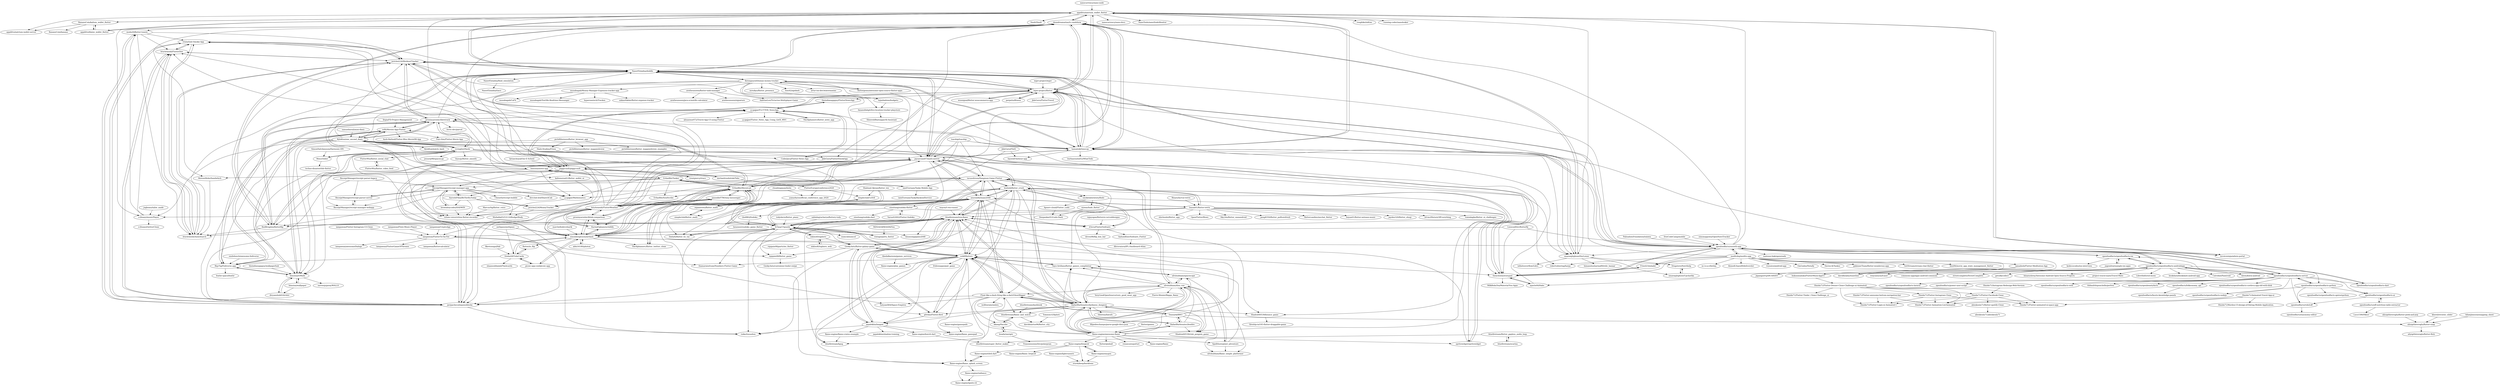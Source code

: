 digraph G {
"nanocurrency/nano-node" -> "appditto/natrium_wallet_flutter" ["e"=1]
"jogboms/tailor_made" -> "o-ifeanyi/musicPlayer" ["e"=1]
"invoiceninja/admin-portal" -> "appditto/natrium_wallet_flutter" ["e"=1]
"appditto/natrium_wallet_flutter" -> "BananoCoin/kalium_wallet_flutter"
"appditto/natrium_wallet_flutter" -> "appditto/natrium-wallet-server"
"appditto/natrium_wallet_flutter" -> "appditto/blaise_wallet_flutter"
"appditto/natrium_wallet_flutter" -> "deandreamatias/tv-randshow"
"appditto/natrium_wallet_flutter" -> "Nault/Nault" ["e"=1]
"appditto/natrium_wallet_flutter" -> "NaserElziadna/doddle"
"appditto/natrium_wallet_flutter" -> "invoiceninja/admin-portal" ["e"=1]
"appditto/natrium_wallet_flutter" -> "smaranjitghose/DocLense"
"appditto/natrium_wallet_flutter" -> "nanocurrency/nano-docs" ["e"=1]
"appditto/natrium_wallet_flutter" -> "NanoTools/nanoNodeMonitor" ["e"=1]
"appditto/natrium_wallet_flutter" -> "kalismeras61/flutter_wallet_ui" ["e"=1]
"appditto/natrium_wallet_flutter" -> "roughike/inKino" ["e"=1]
"appditto/natrium_wallet_flutter" -> "running-coder/nanolooker" ["e"=1]
"appditto/natrium_wallet_flutter" -> "wger-project/flutter"
"appditto/natrium_wallet_flutter" -> "hamaluik/timecop"
"boeledi/flutter_crush" -> "anuranBarman/2048"
"boeledi/flutter_crush" -> "bluefireteam/trex-flame"
"boeledi/flutter_crush" -> "AChep/15puzzle"
"boeledi/flutter_crush" -> "boyan01/flutter-tetris"
"boeledi/flutter_crush" -> "tavasolireza/Hangman-Game-Flutter"
"boeledi/flutter_crush" -> "d3xvn/FlutterSolitaire"
"boeledi/flutter_crush" -> "ecklf/flutters"
"boeledi/flutter_crush" -> "spritewidget/spritewidget" ["e"=1]
"boeledi/flutter_crush" -> "jaysavsani07/math-metrix"
"boeledi/flutter_crush" -> "smokelaboratory/fludo"
"boeledi/flutter_crush" -> "g0rdan/Flutter.Bird"
"boeledi/flutter_crush" -> "Float-like-a-dash-Sting-like-a-dart/GhostRigger"
"boeledi/flutter_crush" -> "RedBrogdon/flutterflip"
"boeledi/flutter_crush" -> "Datlyfe/flutter_tic_tac"
"boeledi/flutter_crush" -> "RafaelBarbosatec/darkness_dungeon"
"boyan01/flutter-tetris" -> "boeledi/flutter_crush"
"boyan01/flutter-tetris" -> "anuranBarman/2048"
"boyan01/flutter-tetris" -> "boyan01/flutter-netease-music" ["e"=1]
"boyan01/flutter-tetris" -> "jayden320/flutter_shuqi" ["e"=1]
"boyan01/flutter-tetris" -> "RafaelBarbosatec/darkness_dungeon"
"boyan01/flutter-tetris" -> "bluefireteam/trex-flame"
"boyan01/flutter-tetris" -> "2d-inc/HistoryOfEverything" ["e"=1]
"boyan01/flutter-tetris" -> "tomialagbe/flutter_ui_challenges" ["e"=1]
"boyan01/flutter-tetris" -> "shichunlei/flutter_app" ["e"=1]
"boyan01/flutter-tetris" -> "AChep/15puzzle"
"boyan01/flutter-tetris" -> "OpenFlutter/fluwx" ["e"=1]
"boyan01/flutter-tetris" -> "Sky24n/flutter_wanandroid" ["e"=1]
"boyan01/flutter-tetris" -> "peng8350/flutter_pulltorefresh" ["e"=1]
"boyan01/flutter-tetris" -> "fluttercandies/wechat_flutter" ["e"=1]
"boyan01/flutter-tetris" -> "spritewidget/spritewidget" ["e"=1]
"anuranBarman/2048" -> "boeledi/flutter_crush"
"anuranBarman/2048" -> "AChep/15puzzle"
"anuranBarman/2048" -> "bluefireteam/trex-flame"
"anuranBarman/2048" -> "tavasolireza/Hangman-Game-Flutter"
"anuranBarman/2048" -> "jaysavsani07/math-metrix"
"anuranBarman/2048" -> "boyan01/flutter-tetris"
"anuranBarman/2048" -> "ecklf/flutters"
"anuranBarman/2048" -> "Datlyfe/flutter_tic_tac"
"anuranBarman/2048" -> "linuxsong/game2048"
"anuranBarman/2048" -> "Float-like-a-dash-Sting-like-a-dart/GhostRigger"
"anuranBarman/2048" -> "g0rdan/Flutter.Bird"
"anuranBarman/2048" -> "RedBrogdon/flutterflip"
"anuranBarman/2048" -> "d3xvn/FlutterSolitaire"
"anuranBarman/2048" -> "iampawan/FlutterTicTacToe"
"anuranBarman/2048" -> "einsitang/sudoku-flutter"
"BananoCoin/kalium_wallet_flutter" -> "appditto/natrium_wallet_flutter"
"BananoCoin/kalium_wallet_flutter" -> "appditto/natrium-wallet-server"
"BananoCoin/kalium_wallet_flutter" -> "appditto/blaise_wallet_flutter"
"BananoCoin/kalium_wallet_flutter" -> "BananoCoin/banano" ["e"=1]
"openfoodfacts/openfoodfacts-dart" -> "openfoodfacts/smooth-app"
"kalismeras61/flutter_wallet_ui" -> "jerichoi224/MoneyTracker" ["e"=1]
"piggyvault/piggyvault" -> "MotionMobs/Sandwhich"
"piggyvault/piggyvault" -> "jaysavsani07/math-metrix"
"piggyvault/piggyvault" -> "wger-project/flutter"
"piggyvault/piggyvault" -> "NaserElziadna/doddle"
"piggyvault/piggyvault" -> "RedBrogdon/flutterflip"
"piggyvault/piggyvault" -> "deandreamatias/tv-randshow"
"piggyvault/piggyvault" -> "ReceiptManager/receipt-manager-app"
"piggyvault/piggyvault" -> "trizin/Quit-Smoke-App"
"piggyvault/piggyvault" -> "trentpiercy/trace" ["e"=1]
"piggyvault/piggyvault" -> "kalismeras61/flutter_wallet_ui" ["e"=1]
"piggyvault/piggyvault" -> "AmruthPillai/BeThriftyToday"
"piggyvault/piggyvault" -> "michaelroudnitski/Tabs"
"piggyvault/piggyvault" -> "vellt/Movies-App-Flutter"
"piggyvault/piggyvault" -> "ArizArmeidi/FlutterDex"
"piggyvault/piggyvault" -> "jerichoi224/MoneyTracker"
"iampawan/FlutterTicTacToe" -> "iampawan/FlutterGameOfThrones" ["e"=1]
"iampawan/FlutterTicTacToe" -> "iampawan/fluttercalculator" ["e"=1]
"iampawan/FlutterTicTacToe" -> "AChep/15puzzle"
"iampawan/FlutterTicTacToe" -> "rajajain08/flutter_game"
"iampawan/FlutterTicTacToe" -> "thamaraiselvam/Numbers-Flutter-Game"
"iampawan/FlutterTicTacToe" -> "iampawan/awesomeDialogs"
"KarimElghamry/chillify" -> "ArizArmeidi/FlutterWeather" ["e"=1]
"KarimElghamry/chillify" -> "ErfanRht/MovieLab" ["e"=1]
"KarimElghamry/chillify" -> "simonbengtsson/airdash" ["e"=1]
"KarimElghamry/chillify" -> "proninyaroslav/blink-comparison" ["e"=1]
"iampawan/CryptoApp" -> "iampawan/FlutterTicTacToe" ["e"=1]
"flame-engine/tiled.dart" -> "flame-engine/flame_splash_screen"
"rajajain08/particles_flutter" -> "rajajain08/flutter_game"
"iampawan/Flutter-Instagram-UI-Clone" -> "iampawan/FlutterTicTacToe" ["e"=1]
"openfoodfacts/openfoodfacts-server" -> "openfoodfacts/openfoodfacts-androidapp"
"openfoodfacts/openfoodfacts-server" -> "openfoodfacts/robotoff"
"openfoodfacts/openfoodfacts-server" -> "openfoodfacts/openfoodfacts-dart"
"openfoodfacts/openfoodfacts-server" -> "openfoodfacts/smooth-app"
"openfoodfacts/openfoodfacts-server" -> "openfoodfacts/openfoodfacts-python"
"openfoodfacts/openfoodfacts-server" -> "openfoodfacts/openfoodfacts-nodejs"
"openfoodfacts/openfoodfacts-server" -> "openfoodfacts/openfoodfacts-ai"
"openfoodfacts/openfoodfacts-server" -> "openfoodfacts/openfoodfacts-web"
"openfoodfacts/openfoodfacts-server" -> "openfoodfacts/openfoodfacts-ios"
"openfoodfacts/openfoodfacts-server" -> "thibaultduponchelle/perlres" ["e"=1]
"openfoodfacts/openfoodfacts-server" -> "openfoodfacts/openbeautyfacts"
"openfoodfacts/openfoodfacts-server" -> "openfoodfacts/openfoodfacts-cordova-app-old-with-blob"
"openfoodfacts/openfoodfacts-server" -> "openfoodfacts/openfoodfacts-laravel"
"openfoodfacts/openfoodfacts-server" -> "openfoodfacts/power-user-script"
"openfoodfacts/openfoodfacts-server" -> "openfoodfacts/folksonomy_api"
"PalisadoesFoundation/talawa" -> "openfoodfacts/smooth-app" ["e"=1]
"mkiisoft/taphero_web" -> "mkiisoft/taphero" ["e"=1]
"bimsina/notes-app" -> "jaysavsani07/math-metrix" ["e"=1]
"bimsina/notes-app" -> "j-j-gajjar/Mathematics" ["e"=1]
"bimsina/notes-app" -> "ErfanRht/Tasker" ["e"=1]
"bimsina/notes-app" -> "KyleKun/one_second_diary" ["e"=1]
"bimsina/notes-app" -> "tavasolireza/Hangman-Game-Flutter" ["e"=1]
"bimsina/notes-app" -> "javipacheco/impossiblocks" ["e"=1]
"bimsina/notes-app" -> "virlow-voice/virlow-flutter-recorder" ["e"=1]
"emilebosch/awesome-fediverse" -> "Big-Fig/Fediverse.app" ["e"=1]
"iampawan/Flute-Music-Player" -> "iampawan/FlutterTicTacToe" ["e"=1]
"g0rdan/Flutter.Bird" -> "ecklf/flutters"
"g0rdan/Flutter.Bird" -> "bluefireteam/trex-flame"
"g0rdan/Flutter.Bird" -> "japalekhin/langaw"
"ecklf/flutters" -> "RafaelBarbosatec/darkness_dungeon"
"ecklf/flutters" -> "bluefireteam/trex-flame"
"ecklf/flutters" -> "GeekyAnts/flutter-galaxy-game"
"ecklf/flutters" -> "g0rdan/Flutter.Bird"
"ecklf/flutters" -> "bluefireteam/bgug"
"ecklf/flutters" -> "Float-like-a-dash-Sting-like-a-dart/GhostRigger"
"ecklf/flutters" -> "flame-engine/play_games"
"ecklf/flutters" -> "frideosapps/pair_game"
"ecklf/flutters" -> "japalekhin/langaw"
"ecklf/flutters" -> "Yayo-Arellano/flutter_games_compilation"
"ecklf/flutters" -> "flame-engine/flame_splash_screen"
"ecklf/flutters" -> "flame-engine/flame_gamepad"
"ecklf/flutters" -> "AChep/15puzzle"
"ecklf/flutters" -> "anuranBarman/2048"
"ecklf/flutters" -> "thamaraiselvam/Numbers-Flutter-Game"
"GeekyAnts/flutter-galaxy-game" -> "bluefireteam/trex-flame"
"GeekyAnts/flutter-galaxy-game" -> "ecklf/flutters"
"GeekyAnts/flutter-galaxy-game" -> "japalekhin/langaw"
"GeekyAnts/flutter-galaxy-game" -> "rajajain08/flutter_game"
"GeekyAnts/flutter-galaxy-game" -> "rnike/tissuebox"
"RedBrogdon/flutterflip" -> "bluefireteam/trex-flame"
"RedBrogdon/flutterflip" -> "NaserElziadna/doddle"
"RedBrogdon/flutterflip" -> "deandreamatias/tv-randshow"
"RedBrogdon/flutterflip" -> "ArizArmeidi/AnimSearch"
"RedBrogdon/flutterflip" -> "jerichoi224/WorkoutTracker"
"RedBrogdon/flutterflip" -> "jaysavsani07/math-metrix"
"trentpiercy/trace" -> "piggyvault/piggyvault" ["e"=1]
"appditto/blaise_wallet_flutter" -> "BananoCoin/kalium_wallet_flutter"
"appditto/blaise_wallet_flutter" -> "appditto/natrium_wallet_flutter"
"davidhealey/waistline" -> "openfoodfacts/openfoodfacts-androidapp" ["e"=1]
"davidhealey/waistline" -> "openfoodfacts/smooth-app" ["e"=1]
"samuelmeuli/mini-diary" -> "KyleKun/one_second_diary" ["e"=1]
"openfoodfacts/robotoff" -> "openfoodfacts/taxonomy-editor"
"ketanchoyal/Our-E-School" -> "piggyvault/piggyvault" ["e"=1]
"AChep/15puzzle" -> "anuranBarman/2048"
"AChep/15puzzle" -> "Datlyfe/flutter_tic_tac"
"AChep/15puzzle" -> "boeledi/flutter_crush"
"AChep/15puzzle" -> "javipacheco/impossiblocks"
"AChep/15puzzle" -> "vintage/party_flutter"
"AChep/15puzzle" -> "linuxsong/game2048"
"AChep/15puzzle" -> "rajajain08/flutter_game"
"AChep/15puzzle" -> "thamaraiselvam/Numbers-Flutter-Game"
"AChep/15puzzle" -> "GeekyAnts/flutter-galaxy-game"
"AChep/15puzzle" -> "mkiisoft/taphero"
"AChep/15puzzle" -> "iampawan/FlutterTicTacToe"
"AChep/15puzzle" -> "bluefireteam/trex-flame"
"AChep/15puzzle" -> "tavasolireza/Hangman-Game-Flutter"
"AChep/15puzzle" -> "numcol/numcol"
"AChep/15puzzle" -> "ecklf/flutters"
"sabinbajracharya/fluttery-todo" -> "AChep/15puzzle" ["e"=1]
"vintage/party_flutter" -> "AChep/15puzzle"
"bimsina/wallpaper" -> "bimsina/reWalls" ["e"=1]
"bimsina/wallpaper" -> "divyanshub024/chitr" ["e"=1]
"rodydavis/flutter_piano" -> "AChep/15puzzle" ["e"=1]
"mkiisoft/taphero" -> "mkiisoft/taphero_web" ["e"=1]
"mkiisoft/taphero" -> "GeekyAnts/flutter-galaxy-game"
"mkiisoft/taphero" -> "AChep/15puzzle"
"divyanshub024/chitr" -> "bimsina/reWalls"
"flame-engine/flame-crates-example" -> "bluefireteam/bgug"
"bluefireteam/trex-flame" -> "ecklf/flutters"
"bluefireteam/trex-flame" -> "GeekyAnts/flutter-galaxy-game"
"bluefireteam/trex-flame" -> "japalekhin/langaw"
"bluefireteam/trex-flame" -> "anuranBarman/2048"
"bluefireteam/trex-flame" -> "boeledi/flutter_crush"
"bluefireteam/trex-flame" -> "g0rdan/Flutter.Bird"
"bluefireteam/trex-flame" -> "RafaelBarbosatec/darkness_dungeon"
"bluefireteam/trex-flame" -> "AChep/15puzzle"
"bluefireteam/trex-flame" -> "RedBrogdon/flutterflip"
"bluefireteam/trex-flame" -> "bluefireteam/bgug"
"bluefireteam/trex-flame" -> "d3xvn/FlutterSolitaire"
"bluefireteam/trex-flame" -> "rnike/tissuebox"
"bluefireteam/trex-flame" -> "flame-engine/flame_splash_screen"
"rajajain08/flutter_game" -> "GeekyAnts/customise-tinder-swipe"
"d3xvn/FlutterSolitaire" -> "AadumKhor/Solitaire_Flutter"
"d3xvn/FlutterSolitaire" -> "bluefireteam/trex-flame"
"d3xvn/FlutterSolitaire" -> "boeledi/flutter_crush"
"d3xvn/FlutterSolitaire" -> "deven98/flip_box_bar" ["e"=1]
"MotionMobs/Sandwhich" -> "ArizArmeidi/AnimSearch"
"AadumKhor/Solitaire_Flutter" -> "dhruvmisra/IPL-Dashboard-Atlan"
"openfoodfacts/off-nutrition-table-extractor" -> "openfoodfacts/openfoodfacts-ai"
"openfoodfacts/off-nutrition-table-extractor" -> "Lucs1590/Nkocr"
"MDSADABWASIM/You" -> "vintage/party_flutter" ["e"=1]
"openfoodfacts/openfoodfacts-ai" -> "openfoodfacts/robotoff"
"openfoodfacts/openfoodfacts-ai" -> "openfoodfacts/off-nutrition-table-extractor"
"Shahxad-Akram/flutter_tex" -> "znjameswu/flutter_math"
"Shahxad-Akram/flutter_tex" -> "simpleclub/CaTeX"
"Shahxad-Akram/flutter_tex" -> "simpleclub/flutter_math"
"flame-engine/box2d.dart" -> "bluefireteam/super_flutter_maker"
"japalekhin/langaw" -> "bluefireteam/trex-flame"
"japalekhin/langaw" -> "flame-engine/box2d.dart"
"japalekhin/langaw" -> "japalekhin/shadow-training"
"japalekhin/langaw" -> "GeekyAnts/flutter-galaxy-game"
"japalekhin/langaw" -> "flame-engine/flame_gamepad"
"japalekhin/langaw" -> "flame-engine/flame-crates-example"
"japalekhin/langaw" -> "rnike/tissuebox"
"bluefireteam/flutter_gapless_audio_loop" -> "bluefireteam/super_flutter_maker"
"bluefireteam/flutter_gapless_audio_loop" -> "bluefireteam/ocarina"
"flame-engine/awesome-flame" -> "RafaelBarbosatec/bonfire" ["e"=1]
"flame-engine/awesome-flame" -> "RafaelBarbosatec/darkness_dungeon"
"flame-engine/awesome-flame" -> "flame-engine/flame" ["e"=1]
"flame-engine/awesome-flame" -> "ufrshubham/dino_run"
"flame-engine/awesome-flame" -> "Yayo-Arellano/flutter_games_compilation"
"flame-engine/awesome-flame" -> "flame-engine/forge2d"
"flame-engine/awesome-flame" -> "bluefireteam/trex-flame"
"flame-engine/awesome-flame" -> "ecklf/flutters"
"flame-engine/awesome-flame" -> "spritewidget/spritewidget" ["e"=1]
"flame-engine/awesome-flame" -> "Float-like-a-dash-Sting-like-a-dart/GhostRigger"
"flame-engine/awesome-flame" -> "Spellthorn/pixel_adventure"
"flame-engine/awesome-flame" -> "flutter/pinball" ["e"=1]
"flame-engine/awesome-flame" -> "ufrshubham/spacescape"
"flame-engine/awesome-flame" -> "boeledi/flutter_crush"
"flame-engine/awesome-flame" -> "renancaraujo/turi" ["e"=1]
"TheAlphamerc/flutter_twitter_clone" -> "ErfanRht/MovieLab" ["e"=1]
"deandreamatias/tv-randshow" -> "NaserElziadna/doddle"
"deandreamatias/tv-randshow" -> "smaranjitghose/DocLense"
"deandreamatias/tv-randshow" -> "jaysavsani07/math-metrix"
"deandreamatias/tv-randshow" -> "wger-project/flutter"
"deandreamatias/tv-randshow" -> "hamaluik/timecop"
"deandreamatias/tv-randshow" -> "MotionMobs/Sandwhich"
"deandreamatias/tv-randshow" -> "appditto/natrium_wallet_flutter"
"deandreamatias/tv-randshow" -> "o-ifeanyi/musicPlayer"
"deandreamatias/tv-randshow" -> "moda20/flutter-tunein"
"deandreamatias/tv-randshow" -> "RedBrogdon/flutterflip"
"openfoodfacts/smooth-app" -> "wger-project/flutter"
"openfoodfacts/smooth-app" -> "openfoodfacts/openfoodfacts-androidapp"
"openfoodfacts/smooth-app" -> "smaranjitghose/DocLense"
"openfoodfacts/smooth-app" -> "openfoodfacts/openfoodfacts-dart"
"openfoodfacts/smooth-app" -> "NaserElziadna/doddle"
"openfoodfacts/smooth-app" -> "deandreamatias/tv-randshow"
"openfoodfacts/smooth-app" -> "hamaluik/timecop"
"openfoodfacts/smooth-app" -> "appditto/natrium_wallet_flutter"
"openfoodfacts/smooth-app" -> "theachoem/storypad"
"openfoodfacts/smooth-app" -> "mateusz-bak/openreads" ["e"=1]
"openfoodfacts/smooth-app" -> "openfoodfacts/openfoodfacts-ios"
"openfoodfacts/smooth-app" -> "meditohq/medito-app"
"openfoodfacts/smooth-app" -> "openfoodfacts/openfoodfacts-server"
"openfoodfacts/smooth-app" -> "invoiceninja/admin-portal" ["e"=1]
"openfoodfacts/smooth-app" -> "FriesI23/mhabit" ["e"=1]
"wger-project/flutter" -> "deandreamatias/tv-randshow"
"wger-project/flutter" -> "openfoodfacts/smooth-app"
"wger-project/flutter" -> "NaserElziadna/doddle"
"wger-project/flutter" -> "hamaluik/timecop"
"wger-project/flutter" -> "jaysavsani07/math-metrix"
"wger-project/flutter" -> "smaranjitghose/DocLense"
"wger-project/flutter" -> "piggyvault/piggyvault"
"wger-project/flutter" -> "jerichoi224/WorkoutTracker"
"wger-project/flutter" -> "perpetio/fitness" ["e"=1]
"wger-project/flutter" -> "JideGuru/FlutterTravel" ["e"=1]
"wger-project/flutter" -> "woosignal/flutter-woocommerce-app" ["e"=1]
"wger-project/flutter" -> "appditto/natrium_wallet_flutter"
"wger-project/flutter" -> "theindianappguy/FlutterNewsApp" ["e"=1]
"wger-project/flutter" -> "JideGuru/FlutterEbookApp" ["e"=1]
"wger-project/flutter" -> "ArizArmeidi/FlutterWeather"
"Hash-Studios/Prism" -> "bimsina/reWalls" ["e"=1]
"Hash-Studios/Prism" -> "jaysavsani07/math-metrix" ["e"=1]
"smokelaboratory/fludo" -> "nizwar/ludo_flutter"
"smokelaboratory/fludo" -> "Apoorv-cloud/Flutter_Ludo"
"smokelaboratory/fludo" -> "Shadow60539/bounce_game"
"tsacdop/tsacdop" -> "jaysavsani07/math-metrix" ["e"=1]
"tsacdop/tsacdop" -> "ErfanRht/MovieLab" ["e"=1]
"tsacdop/tsacdop" -> "tavasolireza/Hangman-Game-Flutter" ["e"=1]
"tsacdop/tsacdop" -> "hamaluik/timecop" ["e"=1]
"hamaluik/timecop" -> "NaserElziadna/doddle"
"hamaluik/timecop" -> "deandreamatias/tv-randshow"
"hamaluik/timecop" -> "wger-project/flutter"
"hamaluik/timecop" -> "jaysavsani07/math-metrix"
"hamaluik/timecop" -> "smaranjitghose/DocLense"
"hamaluik/timecop" -> "openfoodfacts/smooth-app"
"hamaluik/timecop" -> "proninyaroslav/libretrack"
"hamaluik/timecop" -> "appditto/natrium_wallet_flutter"
"hamaluik/timecop" -> "floranguyen0/mmas-money-tracker"
"hamaluik/timecop" -> "invoiceninja/admin-portal" ["e"=1]
"hamaluik/timecop" -> "burhanrashid52/WhatTodo" ["e"=1]
"hamaluik/timecop" -> "KyleKun/one_second_diary"
"hamaluik/timecop" -> "jerichoi224/WorkoutTracker"
"hamaluik/timecop" -> "j-j-gajjar/FLUTTER_NewsApp"
"hamaluik/timecop" -> "fayeed/Onehour-app"
"AmruthPillai/BeThriftyToday" -> "jerichoi224/MoneyTracker"
"AmruthPillai/BeThriftyToday" -> "ReceiptManager/receipt-manager-app"
"AmruthPillai/BeThriftyToday" -> "Mufaddal5253110/BudgetBudy"
"AmruthPillai/BeThriftyToday" -> "virlow-voice/virlow-flutter-recorder"
"AmruthPillai/BeThriftyToday" -> "brownboycodes/HADWIN"
"authpass/authpass" -> "simonbengtsson/airdash" ["e"=1]
"authpass/authpass" -> "friebetill/TubeCards" ["e"=1]
"RafaelBarbosatec/darkness_dungeon" -> "RafaelBarbosatec/bonfire" ["e"=1]
"RafaelBarbosatec/darkness_dungeon" -> "ecklf/flutters"
"RafaelBarbosatec/darkness_dungeon" -> "ufrshubham/dino_run"
"RafaelBarbosatec/darkness_dungeon" -> "flame-engine/awesome-flame"
"RafaelBarbosatec/darkness_dungeon" -> "bluefireteam/trex-flame"
"RafaelBarbosatec/darkness_dungeon" -> "Dannark/BWO"
"RafaelBarbosatec/darkness_dungeon" -> "g0rdan/Flutter.Bird"
"RafaelBarbosatec/darkness_dungeon" -> "Float-like-a-dash-Sting-like-a-dart/GhostRigger"
"RafaelBarbosatec/darkness_dungeon" -> "thlorenz/batufo"
"RafaelBarbosatec/darkness_dungeon" -> "bluefireteam/bgug"
"RafaelBarbosatec/darkness_dungeon" -> "Shadow60539/bounce_game"
"RafaelBarbosatec/darkness_dungeon" -> "japalekhin/langaw"
"RafaelBarbosatec/darkness_dungeon" -> "tavasolireza/Hangman-Game-Flutter"
"RafaelBarbosatec/darkness_dungeon" -> "Yayo-Arellano/flutter_games_compilation"
"RafaelBarbosatec/darkness_dungeon" -> "bluefireteam/flame_and_watch"
"RafaelBarbosatec/bonfire" -> "RafaelBarbosatec/darkness_dungeon" ["e"=1]
"RafaelBarbosatec/bonfire" -> "flame-engine/awesome-flame" ["e"=1]
"RafaelBarbosatec/bonfire" -> "Dannark/BWO" ["e"=1]
"RafaelBarbosatec/bonfire" -> "ufrshubham/dino_run" ["e"=1]
"RafaelBarbosatec/bonfire" -> "Shadow60539/club_penguin_game" ["e"=1]
"einsitang/sudoku-flutter" -> "VarunS2002/Flutter-Sudoku"
"einsitang/sudoku-flutter" -> "QiuRRQ/Sudoku"
"einsitang/sudoku-flutter" -> "Shadow60539/bounce_game"
"einsitang/sudoku-flutter" -> "einsitang/sudoku-dart"
"jaysavsani07/math-metrix" -> "NaserElziadna/doddle"
"jaysavsani07/math-metrix" -> "javipacheco/impossiblocks"
"jaysavsani07/math-metrix" -> "deandreamatias/tv-randshow"
"jaysavsani07/math-metrix" -> "tavasolireza/Hangman-Game-Flutter"
"jaysavsani07/math-metrix" -> "j-j-gajjar/Mathematics"
"jaysavsani07/math-metrix" -> "anuranBarman/2048"
"jaysavsani07/math-metrix" -> "piggyvault/piggyvault"
"jaysavsani07/math-metrix" -> "bimsina/notes-app" ["e"=1]
"jaysavsani07/math-metrix" -> "hamaluik/timecop"
"jaysavsani07/math-metrix" -> "wger-project/flutter"
"jaysavsani07/math-metrix" -> "RedBrogdon/flutterflip"
"jaysavsani07/math-metrix" -> "boeledi/flutter_crush"
"jaysavsani07/math-metrix" -> "AChep/15puzzle"
"jaysavsani07/math-metrix" -> "ErfanRht/MovieLab"
"jaysavsani07/math-metrix" -> "smaranjitghose/DocLense"
"xpavle00/Habo" -> "theachoem/storypad" ["e"=1]
"xpavle00/Habo" -> "hamaluik/timecop" ["e"=1]
"wayou/t-rex-runner" -> "bluefireteam/trex-flame" ["e"=1]
"marchellodev/sharik" -> "simonbengtsson/airdash" ["e"=1]
"chuabingquan/helm" -> "yamarkz/unofficial_conference_app_2020"
"MarcusNg/flutter_voice" -> "virlow-voice/virlow-flutter-recorder" ["e"=1]
"bluefireteam/dashbook" -> "bluefireteam/flame_and_watch" ["e"=1]
"Dannark/BWO" -> "RafaelBarbosatec/darkness_dungeon"
"Dannark/BWO" -> "RafaelBarbosatec/bonfire" ["e"=1]
"Dannark/BWO" -> "Shadow60539/club_penguin_game"
"Dannark/BWO" -> "Float-like-a-dash-Sting-like-a-dart/GhostRigger"
"Dannark/BWO" -> "filipedeschamps/parse-google-docs-json" ["e"=1]
"Dannark/BWO" -> "ecklf/flutters"
"Dannark/BWO" -> "aliyigitbireroglu/flutter-snap"
"Float-like-a-dash-Sting-like-a-dart/GhostRigger" -> "bluefireteam/flame_and_watch"
"Float-like-a-dash-Sting-like-a-dart/GhostRigger" -> "likang/Hacube"
"Float-like-a-dash-Sting-like-a-dart/GhostRigger" -> "ecklf/flutters"
"Float-like-a-dash-Sting-like-a-dart/GhostRigger" -> "Shadow60539/club_penguin_game"
"Float-like-a-dash-Sting-like-a-dart/GhostRigger" -> "wolfenrain/umbra" ["e"=1]
"Float-like-a-dash-Sting-like-a-dart/GhostRigger" -> "RafaelBarbosatec/darkness_dungeon"
"Float-like-a-dash-Sting-like-a-dart/GhostRigger" -> "flame-engine/flame_splash_screen"
"Float-like-a-dash-Sting-like-a-dart/GhostRigger" -> "SatyamX64/Space-Empires"
"Float-like-a-dash-Sting-like-a-dart/GhostRigger" -> "javipacheco/impossiblocks"
"Float-like-a-dash-Sting-like-a-dart/GhostRigger" -> "anuranBarman/2048"
"flame-engine/forge2d" -> "flame-engine/flame_forge2d"
"flame-engine/forge2d" -> "flame-engine/oxygen"
"flame-engine/forge2d" -> "flame-engine/tiled.dart"
"flame-engine/forge2d" -> "sturdykeep/backbone"
"theindianappguy/wallpaperhub" -> "bimsina/reWalls" ["e"=1]
"janoodleFTW/timy-messenger" -> "simonbengtsson/airdash" ["e"=1]
"janoodleFTW/timy-messenger" -> "ErfanRht/MovieLab" ["e"=1]
"janoodleFTW/timy-messenger" -> "ArizArmeidi/FlutterWeather" ["e"=1]
"javipacheco/impossiblocks" -> "ArizArmeidi/FlutterDex"
"javipacheco/impossiblocks" -> "rnike/tissuebox"
"javipacheco/impossiblocks" -> "moda20/flutter-tunein"
"javipacheco/impossiblocks" -> "jaysavsani07/math-metrix"
"javipacheco/impossiblocks" -> "trizin/Quit-Smoke-App"
"j-j-gajjar/FLUTTER_NewsApp" -> "jerichoi224/WorkoutTracker"
"j-j-gajjar/FLUTTER_NewsApp" -> "j-j-gajjar/Flutter_News_App_Using_GetX_MVC"
"j-j-gajjar/FLUTTER_NewsApp" -> "TheAlphamerc/flutter_news_app" ["e"=1]
"j-j-gajjar/FLUTTER_NewsApp" -> "j-j-gajjar/Mathematics"
"j-j-gajjar/FLUTTER_NewsApp" -> "CoderJava/Flutter-News-App" ["e"=1]
"j-j-gajjar/FLUTTER_NewsApp" -> "abuanwar072/Travel-App-UI-using-Flutter" ["e"=1]
"j-j-gajjar/FLUTTER_NewsApp" -> "theindianappguy/FlutterNewsApp" ["e"=1]
"j-j-gajjar/FLUTTER_NewsApp" -> "proninyaroslav/libretrack"
"jerichoi224/MoneyTracker" -> "Mufaddal5253110/BudgetBudy"
"ReceiptManager/receipt-manager-app" -> "ReceiptManager/receipt-parser-server"
"ReceiptManager/receipt-manager-app" -> "brownboycodes/HADWIN"
"ReceiptManager/receipt-manager-app" -> "AmruthPillai/BeThriftyToday"
"ReceiptManager/receipt-manager-app" -> "j-j-gajjar/Mathematics"
"ReceiptManager/receipt-manager-app" -> "jerichoi224/MoneyTracker"
"ReceiptManager/receipt-manager-app" -> "virlow-voice/virlow-flutter-recorder"
"ReceiptManager/receipt-manager-app" -> "ReceiptManager/receipt-manager-webapp"
"ReceiptManager/receipt-manager-app" -> "Cheneth/receipt-bubble"
"ReceiptManager/receipt-manager-app" -> "devclub-iitd/ShareACab"
"Big-Fig/Fediverse.app" -> "bimsina/reWalls"
"Big-Fig/Fediverse.app" -> "proninyaroslav/libretrack"
"Big-Fig/Fediverse.app" -> "vellt/Movies-App-Flutter"
"Big-Fig/Fediverse.app" -> "feathr-space/feathr"
"bimsina/reWalls" -> "Big-Fig/Fediverse.app"
"bimsina/reWalls" -> "bimsina/wallpaper" ["e"=1]
"bimsina/reWalls" -> "vellt/Movies-App-Flutter"
"bimsina/reWalls" -> "proninyaroslav/libretrack"
"bimsina/reWalls" -> "divyanshub024/chitr"
"bimsina/reWalls" -> "naveenjujaray/WALLS" ["e"=1]
"woosignal/flutter-woocommerce-app" -> "wger-project/flutter" ["e"=1]
"pichillilorenzo/flutter_browser_app" -> "pichillilorenzo/flutter_inappwebview" ["e"=1]
"pichillilorenzo/flutter_browser_app" -> "pichillilorenzo/flutter_inappwebview_examples"
"pichillilorenzo/flutter_browser_app" -> "bimsina/reWalls"
"pichillilorenzo/flutter_browser_app" -> "Hash-Studios/Prism" ["e"=1]
"bluefireteam/ocarina" -> "bluefireteam/flutter_gapless_audio_loop"
"JideGuru/FileX" -> "fayeed/Onehour-app" ["e"=1]
"JideGuru/FileX" -> "iamEtornam/Tasky-Mobile-App" ["e"=1]
"rajayogan/flutterui-curveddesigns" -> "d3xvn/FlutterSolitaire" ["e"=1]
"ReceiptManager/receipt-parser-server" -> "ReceiptManager/receipt-manager-webapp"
"ReceiptManager/receipt-parser-server" -> "ReceiptManager/receipt-manager-app"
"CoderJava/Flutter-News-App" -> "j-j-gajjar/FLUTTER_NewsApp" ["e"=1]
"TheAlphamerc/flutter_news_app" -> "j-j-gajjar/FLUTTER_NewsApp" ["e"=1]
"Mosc/Glider" -> "Livinglist/Hacki"
"Mosc/Glider" -> "techno-disaster/tldr-flutter"
"theindianappguy/FlutterNewsApp" -> "j-j-gajjar/FLUTTER_NewsApp" ["e"=1]
"tavasolireza/Hangman-Game-Flutter" -> "jaysavsani07/math-metrix"
"tavasolireza/Hangman-Game-Flutter" -> "anuranBarman/2048"
"tavasolireza/Hangman-Game-Flutter" -> "boeledi/flutter_crush"
"tavasolireza/Hangman-Game-Flutter" -> "Datlyfe/flutter_tic_tac"
"tavasolireza/Hangman-Game-Flutter" -> "AChep/15puzzle"
"tavasolireza/Hangman-Game-Flutter" -> "smokelaboratory/fludo"
"tavasolireza/Hangman-Game-Flutter" -> "javipacheco/impossiblocks"
"tavasolireza/Hangman-Game-Flutter" -> "ecklf/flutters"
"tavasolireza/Hangman-Game-Flutter" -> "j-j-gajjar/Mathematics"
"tavasolireza/Hangman-Game-Flutter" -> "Yayo-Arellano/flutter_games_compilation"
"tavasolireza/Hangman-Game-Flutter" -> "RafaelBarbosatec/darkness_dungeon"
"tavasolireza/Hangman-Game-Flutter" -> "ufrshubham/dino_run"
"tavasolireza/Hangman-Game-Flutter" -> "virlow-voice/virlow-flutter-recorder"
"simpleclub/CaTeX" -> "znjameswu/flutter_math"
"FlutterEurope/conference2020" -> "simpleclub/CaTeX"
"FlutterEurope/conference2020" -> "yamarkz/unofficial_conference_app_2020"
"j-j-gajjar/Mathematics" -> "virlow-voice/virlow-flutter-recorder"
"bluefireteam/flame_and_watch" -> "likang/Hacube"
"bluefireteam/flame_and_watch" -> "davidmartos96/flutter_city"
"flame-engine/flame_splash_screen" -> "flame-engine/ignite-cli"
"flame-engine/flame_splash_screen" -> "flame-engine/tiled.dart"
"flame-engine/flame_splash_screen" -> "flame-engine/radiance"
"musabagab/Money-Manager-Expenses-tracker-app" -> "ankanSikdar/flutter-expense-tracker"
"musabagab/Money-Manager-Expenses-tracker-app" -> "musabagab/CaFit"
"musabagab/Money-Manager-Expenses-tracker-app" -> "musabagab/TextMe-Realtime-Messanger"
"musabagab/Money-Manager-Expenses-tracker-app" -> "hyperonetech/Trackex"
"moda20/flutter-tunein" -> "javipacheco/impossiblocks"
"moda20/flutter-tunein" -> "ArizArmeidi/FlutterDex"
"moda20/flutter-tunein" -> "trizin/Quit-Smoke-App"
"moda20/flutter-tunein" -> "ArizArmeidi/AnimSearch"
"moda20/flutter-tunein" -> "jerichoi224/WorkoutTracker"
"AdamJonsson/snapping_sheet" -> "aliyigitbireroglu/flutter-snap" ["e"=1]
"aliyigitbireroglu/flutter-peek-and-pop" -> "aliyigitbireroglu/flutter-snap" ["e"=1]
"o-ifeanyi/musicPlayer" -> "ArizArmeidi/FlutterDex"
"o-ifeanyi/musicPlayer" -> "moda20/flutter-tunein"
"o-ifeanyi/musicPlayer" -> "o-ifeanyi/twitterClone"
"kherel/reviews_slider" -> "aliyigitbireroglu/flutter-snap"
"michaelroudnitski/Tabs" -> "piggyvault/piggyvault"
"michaelroudnitski/Tabs" -> "FlutterEurope/conference2020"
"Abedalkareem/games_services" -> "flame-engine/play_games"
"znjameswu/flutter_math" -> "simpleclub/CaTeX"
"znjameswu/flutter_math" -> "simpleclub/flutter_math"
"leoafarias/optr" -> "likang/Hacube"
"leoafarias/optr" -> "TransmissionsDev/polargram"
"aliyigitbireroglu/flutter-snap" -> "aliyigitbireroglu/flutter-flick"
"QiuRRQ/Sudoku" -> "benznest/sudoku_game_flutter"
"likang/Hacube" -> "leoafarias/optr"
"likang/Hacube" -> "bluefireteam/flame_and_watch"
"Tomison-E/Xplore" -> "davidmartos96/flutter_city"
"openfoodfacts/openfoodfacts-androidapp" -> "openfoodfacts/openfoodfacts-server"
"openfoodfacts/openfoodfacts-androidapp" -> "openfoodfacts/smooth-app"
"openfoodfacts/openfoodfacts-androidapp" -> "openfoodfacts/openfoodfacts-ios"
"openfoodfacts/openfoodfacts-androidapp" -> "Catrobat/Paintroid" ["e"=1]
"openfoodfacts/openfoodfacts-androidapp" -> "kiwix/kiwix-android" ["e"=1]
"openfoodfacts/openfoodfacts-androidapp" -> "davidhealey/waistline" ["e"=1]
"openfoodfacts/openfoodfacts-androidapp" -> "renyuneyun/Easer" ["e"=1]
"openfoodfacts/openfoodfacts-androidapp" -> "commons-app/apps-android-commons" ["e"=1]
"openfoodfacts/openfoodfacts-androidapp" -> "streetcomplete/StreetComplete" ["e"=1]
"openfoodfacts/openfoodfacts-androidapp" -> "getodk/collect" ["e"=1]
"openfoodfacts/openfoodfacts-androidapp" -> "binaryshrey/Awesome-Android-Open-Source-Projects" ["e"=1]
"openfoodfacts/openfoodfacts-androidapp" -> "project-travel-mate/Travel-Mate" ["e"=1]
"openfoodfacts/openfoodfacts-androidapp" -> "LibreShift/red-moon" ["e"=1]
"openfoodfacts/openfoodfacts-androidapp" -> "openfoodfacts/openfoodfacts-python"
"openfoodfacts/openfoodfacts-androidapp" -> "bookdash/bookdash-android-app" ["e"=1]
"LinwoodDev/Butterfly" -> "theachoem/storypad" ["e"=1]
"LinwoodDev/Butterfly" -> "openfoodfacts/smooth-app" ["e"=1]
"LinwoodDev/Butterfly" -> "simonbengtsson/airdash" ["e"=1]
"smaranjitghose/DocLense" -> "NaserElziadna/doddle"
"smaranjitghose/DocLense" -> "deandreamatias/tv-randshow"
"smaranjitghose/DocLense" -> "infiniteoverflow/Libro" ["e"=1]
"smaranjitghose/DocLense" -> "smaranjitghose/Upcharika"
"smaranjitghose/DocLense" -> "himanshusharma89/relic_bazaar" ["e"=1]
"smaranjitghose/DocLense" -> "Dragsters/Nutrihelp"
"meditohq/medito-app" -> "openfoodfacts/smooth-app"
"meditohq/medito-app" -> "FriesI23/mhabit" ["e"=1]
"meditohq/medito-app" -> "m-i-n-a-r/birday" ["e"=1]
"meditohq/medito-app" -> "AhmedLSayed9/deliverzler" ["e"=1]
"meditohq/medito-app" -> "robertodoering/harpy" ["e"=1]
"meditohq/medito-app" -> "trynoice/android-app" ["e"=1]
"meditohq/medito-app" -> "OmGodse/Notally" ["e"=1]
"meditohq/medito-app" -> "iamadeeb/Flutter-Meditation-App"
"meditohq/medito-app" -> "Davies-K/Taskez" ["e"=1]
"meditohq/medito-app" -> "gskinnerTeam/flutter-wonderous-app" ["e"=1]
"meditohq/medito-app" -> "wger-project/flutter"
"meditohq/medito-app" -> "xpavle00/Habo" ["e"=1]
"meditohq/medito-app" -> "theachoem/storypad"
"meditohq/medito-app" -> "GetStream/stream-chat-flutter" ["e"=1]
"meditohq/medito-app" -> "bizz84/movie_app_state_management_flutter" ["e"=1]
"ufrshubham/spacescape" -> "ufrshubham/dino_run"
"ufrshubham/spacescape" -> "ufrshubham/flame_simple_platformer"
"ufrshubham/spacescape" -> "Yayo-Arellano/flutter_games_compilation"
"ReceiptManager/receipt-manager-webapp" -> "ReceiptManager/receipt-parser-server"
"ArizArmeidi/FlutterDex" -> "jerichoi224/WorkoutTracker"
"ArizArmeidi/FlutterDex" -> "javipacheco/impossiblocks"
"ArizArmeidi/FlutterDex" -> "trizin/Quit-Smoke-App"
"ArizArmeidi/FlutterDex" -> "ArizArmeidi/AnimSearch"
"ufrshubham/dino_run" -> "ufrshubham/spacescape"
"ufrshubham/dino_run" -> "RafaelBarbosatec/darkness_dungeon"
"ufrshubham/dino_run" -> "VeryGoodOpenSource/very_good_wear_app" ["e"=1]
"ufrshubham/dino_run" -> "Shadow60539/club_penguin_game"
"ufrshubham/dino_run" -> "Spellthorn/pixel_adventure"
"ufrshubham/dino_run" -> "ecklf/flutters"
"ufrshubham/dino_run" -> "Float-like-a-dash-Sting-like-a-dart/GhostRigger"
"ufrshubham/dino_run" -> "Yayo-Arellano/flutter_games_compilation"
"ufrshubham/dino_run" -> "flame-engine/awesome-flame"
"ufrshubham/dino_run" -> "ufrshubham/flame_simple_platformer"
"ufrshubham/dino_run" -> "tavasolireza/Hangman-Game-Flutter"
"ufrshubham/dino_run" -> "Pierre-Monier/flappy_flame"
"perpetio/fitness" -> "wger-project/flutter" ["e"=1]
"freeCodeCamp/mobile" -> "openfoodfacts/smooth-app" ["e"=1]
"VarunS2002/Flutter-Sudoku" -> "einsitang/sudoku-flutter"
"ArizArmeidi/AnimSearch" -> "trizin/Quit-Smoke-App"
"ArizArmeidi/AnimSearch" -> "ArizArmeidi/FlutterDex"
"ArizArmeidi/AnimSearch" -> "jerichoi224/WorkoutTracker"
"aratheunseen/flutter-task-manager" -> "aratheunseen/signature"
"aratheunseen/flutter-task-manager" -> "AadrianLeo/Tictactoe-Multiplayer-Game"
"aratheunseen/flutter-task-manager" -> "aratheunseen/java-scientific-calculator"
"Shadow60539/bounce_game" -> "fireship-io/183-flutter-draggable-game"
"proninyaroslav/libretrack" -> "vellt/Movies-App-Flutter"
"proninyaroslav/libretrack" -> "Big-Fig/Fediverse.app"
"proninyaroslav/libretrack" -> "jerichoi224/WorkoutTracker"
"proninyaroslav/libretrack" -> "bimsina/reWalls"
"proninyaroslav/libretrack" -> "KyleKun/one_second_diary"
"proninyaroslav/libretrack" -> "Livinglist/Hacki"
"proninyaroslav/libretrack" -> "NaserElziadna/doddle"
"proninyaroslav/libretrack" -> "itsvic-dev/parcel" ["e"=1]
"proninyaroslav/libretrack" -> "ErfanRht/MovieLab"
"proninyaroslav/libretrack" -> "j-j-gajjar/FLUTTER_NewsApp"
"simpleclub/flutter_math" -> "znjameswu/flutter_math"
"KyleKun/one_second_diary" -> "Big-Fig/Fediverse.app"
"KyleKun/one_second_diary" -> "proninyaroslav/libretrack"
"KyleKun/one_second_diary" -> "vellt/Movies-App-Flutter"
"KyleKun/one_second_diary" -> "bimsina/reWalls"
"KyleKun/one_second_diary" -> "theachoem/storypad"
"KyleKun/one_second_diary" -> "bimsina/notes-app" ["e"=1]
"KyleKun/one_second_diary" -> "javipacheco/impossiblocks"
"KyleKun/one_second_diary" -> "virlow-voice/virlow-flutter-recorder"
"KyleKun/one_second_diary" -> "KyleKun/watch_bash"
"KyleKun/one_second_diary" -> "Livinglist/Hacki"
"KyleKun/one_second_diary" -> "NaserElziadna/doddle"
"KyleKun/one_second_diary" -> "o-ifeanyi/musicPlayer"
"KyleKun/one_second_diary" -> "hamaluik/timecop"
"KyleKun/one_second_diary" -> "SatyamX64/Space-Empires"
"KyleKun/one_second_diary" -> "jerichoi224/WorkoutTracker"
"proninyaroslav/blink-comparison" -> "ArizArmeidi/FlutterWeather"
"proninyaroslav/blink-comparison" -> "ErfanRht/MovieLab"
"proninyaroslav/blink-comparison" -> "simonbengtsson/airdash"
"proninyaroslav/blink-comparison" -> "KarimElghamry/chillify" ["e"=1]
"iamEtornam/Tasky-Mobile-App" -> "iamEtornam/TaskyBackendService"
"iamEtornam/Tasky-Mobile-App" -> "ErfanRht/Tasker"
"openfoodfacts/folksonomy_api" -> "openfoodfacts/facets-knowledge-panels"
"ArizArmeidi/FlutterWeather" -> "ErfanRht/MovieLab"
"ArizArmeidi/FlutterWeather" -> "simonbengtsson/airdash"
"ArizArmeidi/FlutterWeather" -> "KarimElghamry/chillify" ["e"=1]
"ArizArmeidi/FlutterWeather" -> "proninyaroslav/blink-comparison"
"ArizArmeidi/FlutterWeather" -> "trizin/Quit-Smoke-App"
"ArizArmeidi/FlutterWeather" -> "ArizArmeidi/AnimSearch"
"ArizArmeidi/FlutterWeather" -> "o-ifeanyi/musicPlayer"
"ArizArmeidi/FlutterWeather" -> "janoodleFTW/timy-messenger" ["e"=1]
"ArizArmeidi/FlutterWeather" -> "javipacheco/impossiblocks"
"ArizArmeidi/FlutterWeather" -> "j-j-gajjar/FLUTTER_NewsApp"
"ArizArmeidi/FlutterWeather" -> "deandreamatias/tv-randshow"
"ArizArmeidi/FlutterWeather" -> "jerichoi224/WorkoutTracker"
"ArizArmeidi/FlutterWeather" -> "NaserElziadna/doddle"
"ArizArmeidi/FlutterWeather" -> "bimsina/notes-app" ["e"=1]
"ArizArmeidi/FlutterWeather" -> "ArizArmeidi/FlutterDex"
"flame-engine/oxygen" -> "sturdykeep/backbone"
"flame-engine/oxygen" -> "flame-engine/forge2d"
"Apoorv-cloud/Flutter_Ludo" -> "Deepankar01/Ludo-Dash"
"smaranjitghose/Upcharika" -> "Dragsters/Nutrihelp"
"trizin/Quit-Smoke-App" -> "jerichoi224/WorkoutTracker"
"trizin/Quit-Smoke-App" -> "ArizArmeidi/FlutterDex"
"trizin/Quit-Smoke-App" -> "ArizArmeidi/AnimSearch"
"trizin/Quit-Smoke-App" -> "javipacheco/impossiblocks"
"Dragsters/Nutrihelp" -> "smaranjitghose/Upcharika"
"firgia/FD-Project-Management" -> "vellt/Movies-App-Flutter" ["e"=1]
"NaserElziadna/doddle" -> "smaranjitghose/DocLense"
"NaserElziadna/doddle" -> "deandreamatias/tv-randshow"
"NaserElziadna/doddle" -> "jaysavsani07/math-metrix"
"NaserElziadna/doddle" -> "jerichoi224/WorkoutTracker"
"NaserElziadna/doddle" -> "hamaluik/timecop"
"NaserElziadna/doddle" -> "trizin/Quit-Smoke-App"
"NaserElziadna/doddle" -> "NaserElziadna/fluid_simulation"
"NaserElziadna/doddle" -> "wger-project/flutter"
"NaserElziadna/doddle" -> "RedBrogdon/flutterflip"
"NaserElziadna/doddle" -> "ArizArmeidi/AnimSearch"
"NaserElziadna/doddle" -> "floranguyen0/mmas-money-tracker"
"NaserElziadna/doddle" -> "appditto/natrium_wallet_flutter"
"theachoem/storypad" -> "FriesI23/mhabit" ["e"=1]
"theachoem/storypad" -> "xpavle00/Habo" ["e"=1]
"theachoem/storypad" -> "KyleKun/one_second_diary"
"theachoem/storypad" -> "MilkBobaTea/Material-You-Apps" ["e"=1]
"theachoem/storypad" -> "openfoodfacts/smooth-app"
"Livinglist/Hacki" -> "proninyaroslav/libretrack"
"Livinglist/Hacki" -> "bimsina/reWalls"
"Livinglist/Hacki" -> "Big-Fig/Fediverse.app"
"Livinglist/Hacki" -> "vellt/Movies-App-Flutter"
"Livinglist/Hacki" -> "KyleKun/one_second_diary"
"Livinglist/Hacki" -> "simonbengtsson/airdash"
"Livinglist/Hacki" -> "CoderJava/Flutter-News-App" ["e"=1]
"Livinglist/Hacki" -> "Mosc/Glider"
"Livinglist/Hacki" -> "robertodoering/harpy" ["e"=1]
"Livinglist/Hacki" -> "FlutterWiz/flutter_social_chat"
"Livinglist/Hacki" -> "theachoem/storypad"
"Livinglist/Hacki" -> "fzyzcjy/flutter_smooth" ["e"=1]
"Livinglist/Hacki" -> "JideGuru/FlutterEbookApp" ["e"=1]
"Livinglist/Hacki" -> "TheAlphamerc/flutter_twitter_clone" ["e"=1]
"Livinglist/Hacki" -> "jesusrp98/spacex-go" ["e"=1]
"ReceiptManager/receipt-parser-legacy" -> "ReceiptManager/receipt-manager-app" ["e"=1]
"ReceiptManager/receipt-parser-legacy" -> "ReceiptManager/receipt-parser-server" ["e"=1]
"ReceiptManager/receipt-parser-legacy" -> "ReceiptManager/receipt-manager-webapp" ["e"=1]
"ErfanRht/MovieLab" -> "ArizArmeidi/FlutterWeather"
"ErfanRht/MovieLab" -> "simonbengtsson/airdash"
"ErfanRht/MovieLab" -> "KarimElghamry/chillify" ["e"=1]
"ErfanRht/MovieLab" -> "proninyaroslav/blink-comparison"
"ErfanRht/MovieLab" -> "janoodleFTW/timy-messenger" ["e"=1]
"ErfanRht/MovieLab" -> "ErfanRht/Tasker"
"ErfanRht/MovieLab" -> "TheAlphamerc/flutter_twitter_clone" ["e"=1]
"ErfanRht/MovieLab" -> "jerichoi224/WorkoutTracker"
"ErfanRht/MovieLab" -> "proninyaroslav/libretrack"
"ErfanRht/MovieLab" -> "jaysavsani07/math-metrix"
"ErfanRht/MovieLab" -> "NaserElziadna/doddle"
"ErfanRht/MovieLab" -> "ErfanRht/SoulScribe"
"ErfanRht/MovieLab" -> "javipacheco/impossiblocks"
"floranguyen0/mmas-money-tracker" -> "NaserElziadna/doddle"
"floranguyen0/mmas-money-tracker" -> "tejasbadone/budgeto"
"floranguyen0/mmas-money-tracker" -> "hamaluik/timecop"
"floranguyen0/mmas-money-tracker" -> "aratheunseen/flutter-task-manager"
"floranguyen0/mmas-money-tracker" -> "piggyvault/piggyvault"
"floranguyen0/mmas-money-tracker" -> "j-j-gajjar/Mathematics"
"floranguyen0/mmas-money-tracker" -> "wger-project/flutter"
"floranguyen0/mmas-money-tracker" -> "foss42/apidash" ["e"=1]
"floranguyen0/mmas-money-tracker" -> "artur-ios-dev/watermaniac" ["e"=1]
"floranguyen0/mmas-money-tracker" -> "jaysavsani07/math-metrix"
"floranguyen0/mmas-money-tracker" -> "musabagab/Money-Manager-Expenses-tracker-app"
"floranguyen0/mmas-money-tracker" -> "fluttergems/awesome-open-source-flutter-apps" ["e"=1]
"floranguyen0/mmas-money-tracker" -> "mrezkys/flutter_presence" ["e"=1]
"floranguyen0/mmas-money-tracker" -> "Amanullahgit/live-location-tracker-playstore"
"brownboycodes/HADWIN" -> "ReceiptManager/receipt-manager-app"
"brownboycodes/HADWIN" -> "virlow-voice/virlow-flutter-recorder"
"friebetill/TubeCards" -> "picnic-app-cool/picnic-app" ["e"=1]
"friebetill/TubeCards" -> "shaansubbaiah/Flashcards"
"friebetill/TubeCards" -> "flutter/io_flip" ["e"=1]
"friebetill/TubeCards" -> "simonbengtsson/airdash"
"friebetill/TubeCards" -> "Big-Fig/Fediverse.app"
"ErfanRht/Tasker" -> "ErfanRht/MovieLab"
"ErfanRht/Tasker" -> "iamEtornam/Tasky-Mobile-App"
"ErfanRht/Tasker" -> "bimsina/notes-app" ["e"=1]
"ErfanRht/Tasker" -> "jaysavsani07/math-metrix"
"ErfanRht/Tasker" -> "ErfanRht/SoulScribe"
"ErfanRht/Tasker" -> "javipacheco/impossiblocks"
"ErfanRht/Tasker" -> "rnike/tissuebox"
"ErfanRht/Tasker" -> "ReceiptManager/receipt-manager-app"
"vellt/Movies-App-Flutter" -> "proninyaroslav/libretrack"
"vellt/Movies-App-Flutter" -> "Big-Fig/Fediverse.app"
"vellt/Movies-App-Flutter" -> "bimsina/reWalls"
"vellt/Movies-App-Flutter" -> "KyleKun/one_second_diary"
"vellt/Movies-App-Flutter" -> "Faiz-rhm/Flutter-Movie-App" ["e"=1]
"vellt/Movies-App-Flutter" -> "Ansh-Rathod/Flutter-Bloc-MovieDB-App" ["e"=1]
"iamadeeb/Flutter-Meditation-App" -> "Japangor/GJAM-ASSIST"
"iamadeeb/Flutter-Meditation-App" -> "bukunmialuko/FlutterMusicAppUI"
"Hmida71/Flutter-Deezer-Clone-Challenge-ui-Animated-" -> "Hmida71/Flutter-Facebook-Clone"
"Hmida71/Flutter-Deezer-Clone-Challenge-ui-Animated-" -> "Hmida71/Flutter-Login-ui-Animated-1"
"Hmida71/Flutter-Deezer-Clone-Challenge-ui-Animated-" -> "Hmida71/Flutter-Animation-ListAnimated"
"Hmida71/Flutter-Deezer-Clone-Challenge-ui-Animated-" -> "Hmida71/Flutter-animated-ui-space-app"
"Hmida71/Flutter-Deezer-Clone-Challenge-ui-Animated-" -> "Hmida71/Flutter-Instagram-Clone"
"Hmida71/Flutter-Deezer-Clone-Challenge-ui-Animated-" -> "Hmida71/Flutter-Tinder_Clone-Challenge_ui"
"Amanullahgit/live-location-tracker-playstore" -> "SheershBhatnagar/AI-Assistant"
"mrezkys/flutter_presence" -> "tejasbadone/budgeto" ["e"=1]
"bukunmialuko/FlutterMusicAppUI" -> "Hmida71/Flutter-Deezer-Clone-Challenge-ui-Animated-"
"flame-engine/radiance" -> "flame-engine/ignite-cli"
"Hmida71/Flutter-Facebook-Clone" -> "Hmida71/Flutter-Login-ui-Animated-1"
"Hmida71/Flutter-Facebook-Clone" -> "Hmida71/Flutter-Animation-ListAnimated"
"Hmida71/Flutter-Facebook-Clone" -> "Hmida71/Flutter-animated-ui-space-app"
"Hmida71/Flutter-Facebook-Clone" -> "abenkoula71/flutter-spotify-Clone"
"jerichoi224/WorkoutTracker" -> "trizin/Quit-Smoke-App"
"jerichoi224/WorkoutTracker" -> "ArizArmeidi/FlutterDex"
"jerichoi224/WorkoutTracker" -> "NaserElziadna/doddle"
"jerichoi224/WorkoutTracker" -> "ArizArmeidi/AnimSearch"
"jerichoi224/WorkoutTracker" -> "j-j-gajjar/FLUTTER_NewsApp"
"jerichoi224/WorkoutTracker" -> "proninyaroslav/libretrack"
"Hmida71/Flutter-Instagram-Clone" -> "Hmida71/Flutter-Login-ui-Animated-1"
"Hmida71/Flutter-Instagram-Clone" -> "Hmida71/Flutter-Animation-ListAnimated"
"Hmida71/Flutter-Instagram-Clone" -> "Hmida71/Flutter-animated-ui-space-app"
"Hmida71/Flutter-awesome-bottom-navigation-bar" -> "Hmida71/Flutter-Animation-ListAnimated"
"Hmida71/Flutter-awesome-bottom-navigation-bar" -> "Hmida71/Flutter-Login-ui-Animated-1"
"abenkoula71/flutter-spotify-Clone" -> "abenkoula71/abenkoula71"
"NaserElziadna/fluid_simulation" -> "NaserElziadna/tiaco"
"simonbengtsson/airdash" -> "ErfanRht/MovieLab"
"simonbengtsson/airdash" -> "ArizArmeidi/FlutterWeather"
"simonbengtsson/airdash" -> "proninyaroslav/blink-comparison"
"simonbengtsson/airdash" -> "KarimElghamry/chillify" ["e"=1]
"simonbengtsson/airdash" -> "janoodleFTW/timy-messenger" ["e"=1]
"simonbengtsson/airdash" -> "picnic-app-cool/picnic-app" ["e"=1]
"simonbengtsson/airdash" -> "TheAlphamerc/flutter_twitter_clone" ["e"=1]
"simonbengtsson/airdash" -> "friebetill/TubeCards"
"simonbengtsson/airdash" -> "flutter/io_flip" ["e"=1]
"simonbengtsson/airdash" -> "theachoem/storypad"
"simonbengtsson/airdash" -> "abhi16180/photon" ["e"=1]
"simonbengtsson/airdash" -> "NaserElziadna/doddle"
"simonbengtsson/airdash" -> "jaysavsani07/math-metrix"
"simonbengtsson/airdash" -> "wger-project/flutter"
"simonbengtsson/airdash" -> "openfoodfacts/smooth-app"
"abhi16180/photon" -> "simonbengtsson/airdash" ["e"=1]
"simonoppowa/OpenNutriTracker" -> "openfoodfacts/smooth-app" ["e"=1]
"openfoodfacts/openfoodfacts-python" -> "openfoodfacts/robotoff"
"openfoodfacts/openfoodfacts-python" -> "openfoodfacts/openfoodfacts-apirestpython"
"openfoodfacts/openfoodfacts-python" -> "openfoodfacts/openfoodfacts-server"
"openfoodfacts/openfoodfacts-python" -> "openfoodfacts/openfoodfacts-ai"
"openfoodfacts/openfoodfacts-python" -> "openfoodfacts/openfoodfacts-nodejs"
"fikretsengul/fab" -> "friebetill/TubeCards" ["e"=1]
"FlutterWiz/flutter_social_chat" -> "FlutterWiz/flutter_video_feed"
"nizwar/ludo_flutter" -> "Deepankar01/Ludo-Dash"
"Yayo-Arellano/flutter_games_compilation" -> "ufrshubham/spacescape"
"Yayo-Arellano/flutter_games_compilation" -> "ecklf/flutters"
"Hmida71/Animated-Travel-App-ui" -> "Hmida71/Flutter-animated-ui-space-app"
"Hmida71/Animated-Travel-App-ui" -> "Hmida71/Flutter-Animation-ListAnimated"
"Hmida71/Animated-Travel-App-ui" -> "Hmida71/Morden-UI-design-of-Dating-Mobile-Application."
"Hmida71/Instagram-Redesign-Web-Version" -> "Hmida71/Flutter-Facebook-Clone"
"SimonHalvdansson/Harmonic-HN" -> "Mosc/Glider"
"flutter/io_flip" -> "friebetill/TubeCards" ["e"=1]
"picnic-app-cool/picnic-app" -> "friebetill/TubeCards" ["e"=1]
"picnic-app-cool/picnic-app" -> "simonbengtsson/airdash" ["e"=1]
"FriesI23/mhabit" -> "theachoem/storypad" ["e"=1]
"Spellthorn/pixel_adventure" -> "Yayo-Arellano/flutter_games_compilation"
"Spellthorn/pixel_adventure" -> "ufrshubham/dino_run"
"Spellthorn/pixel_adventure" -> "ufrshubham/flame_simple_platformer"
"tejasbadone/budgeto" -> "Amanullahgit/live-location-tracker-playstore"
"flame-engine/gamepads" -> "flame-engine/flame_gamepad"
"flame-engine/lightrunners" -> "sturdykeep/backbone"
"flutter/games" -> "flame-engine/awesome-flame" ["e"=1]
"wger-project/wger" -> "wger-project/flutter" ["e"=1]
"fluttergems/awesome-open-source-flutter-apps" -> "theachoem/storypad" ["e"=1]
"fluttergems/awesome-open-source-flutter-apps" -> "floranguyen0/mmas-money-tracker" ["e"=1]
"openfoodfacts/openfoodfacts-ios" -> "openfoodfacts/openfoodfacts-androidapp"
"openfoodfacts/openfoodfacts-ios" -> "openfoodfacts/smooth-app"
"openfoodfacts/openfoodfacts-ios" -> "jogendra/example-ios-apps" ["e"=1]
"openfoodfacts/openfoodfacts-ios" -> "kodecocodes/ios-interview" ["e"=1]
"Binaryify/vue-tetris" -> "boyan01/flutter-tetris" ["e"=1]
"spritewidget/spritewidget" -> "boeledi/flutter_crush" ["e"=1]
"spritewidget/spritewidget" -> "bluefireteam/trex-flame" ["e"=1]
"jogendra/example-ios-apps" -> "openfoodfacts/openfoodfacts-ios" ["e"=1]
"FlutterWiz/flutter_video_feed" -> "FlutterWiz/flutter_social_chat"
"nanocurrency/nano-node" ["l"="-20.544,7.99", "c"=715]
"appditto/natrium_wallet_flutter" ["l"="60.426,-24.615"]
"jogboms/tailor_made" ["l"="59.62,-24.444", "c"=90]
"o-ifeanyi/musicPlayer" ["l"="60.509,-24.531"]
"invoiceninja/admin-portal" ["l"="59.538,-24.456", "c"=90]
"BananoCoin/kalium_wallet_flutter" ["l"="60.399,-24.655"]
"appditto/natrium-wallet-server" ["l"="60.39,-24.674"]
"appditto/blaise_wallet_flutter" ["l"="60.383,-24.641"]
"deandreamatias/tv-randshow" ["l"="60.45,-24.556"]
"Nault/Nault" ["l"="-20.308,8.04", "c"=715]
"NaserElziadna/doddle" ["l"="60.441,-24.566"]
"smaranjitghose/DocLense" ["l"="60.43,-24.584"]
"nanocurrency/nano-docs" ["l"="-20.291,8.037", "c"=715]
"NanoTools/nanoNodeMonitor" ["l"="-20.285,8.055", "c"=715]
"kalismeras61/flutter_wallet_ui" ["l"="59.599,-24.267", "c"=90]
"roughike/inKino" ["l"="59.511,-24.45", "c"=90]
"running-coder/nanolooker" ["l"="-20.277,8.032", "c"=715]
"wger-project/flutter" ["l"="60.457,-24.578"]
"hamaluik/timecop" ["l"="60.453,-24.594"]
"boeledi/flutter_crush" ["l"="60.421,-24.433"]
"anuranBarman/2048" ["l"="60.403,-24.432"]
"bluefireteam/trex-flame" ["l"="60.417,-24.413"]
"AChep/15puzzle" ["l"="60.386,-24.438"]
"boyan01/flutter-tetris" ["l"="60.377,-24.389"]
"tavasolireza/Hangman-Game-Flutter" ["l"="60.428,-24.453"]
"d3xvn/FlutterSolitaire" ["l"="60.38,-24.422"]
"ecklf/flutters" ["l"="60.427,-24.396"]
"spritewidget/spritewidget" ["l"="60.272,-22.562", "c"=17]
"jaysavsani07/math-metrix" ["l"="60.433,-24.517"]
"smokelaboratory/fludo" ["l"="60.353,-24.437"]
"g0rdan/Flutter.Bird" ["l"="60.409,-24.393"]
"Float-like-a-dash-Sting-like-a-dart/GhostRigger" ["l"="60.45,-24.398"]
"RedBrogdon/flutterflip" ["l"="60.433,-24.496"]
"Datlyfe/flutter_tic_tac" ["l"="60.443,-24.441"]
"RafaelBarbosatec/darkness_dungeon" ["l"="60.435,-24.38"]
"boyan01/flutter-netease-music" ["l"="61.532,-22.579", "c"=211]
"jayden320/flutter_shuqi" ["l"="61.589,-22.561", "c"=211]
"2d-inc/HistoryOfEverything" ["l"="59.453,-24.563", "c"=90]
"tomialagbe/flutter_ui_challenges" ["l"="59.541,-24.361", "c"=90]
"shichunlei/flutter_app" ["l"="61.59,-22.632", "c"=211]
"OpenFlutter/fluwx" ["l"="61.654,-22.66", "c"=211]
"Sky24n/flutter_wanandroid" ["l"="61.536,-22.629", "c"=211]
"peng8350/flutter_pulltorefresh" ["l"="61.65,-22.692", "c"=211]
"fluttercandies/wechat_flutter" ["l"="61.653,-22.634", "c"=211]
"linuxsong/game2048" ["l"="60.38,-24.459"]
"iampawan/FlutterTicTacToe" ["l"="60.339,-24.428"]
"einsitang/sudoku-flutter" ["l"="60.308,-24.36"]
"BananoCoin/banano" ["l"="-20.135,8.081", "c"=715]
"openfoodfacts/openfoodfacts-dart" ["l"="60.58,-24.607"]
"openfoodfacts/smooth-app" ["l"="60.53,-24.61"]
"jerichoi224/MoneyTracker" ["l"="60.376,-24.508"]
"piggyvault/piggyvault" ["l"="60.435,-24.539"]
"MotionMobs/Sandwhich" ["l"="60.411,-24.557"]
"ReceiptManager/receipt-manager-app" ["l"="60.349,-24.529"]
"trizin/Quit-Smoke-App" ["l"="60.464,-24.521"]
"trentpiercy/trace" ["l"="59.547,-24.419", "c"=90]
"AmruthPillai/BeThriftyToday" ["l"="60.369,-24.522"]
"michaelroudnitski/Tabs" ["l"="60.539,-24.495"]
"vellt/Movies-App-Flutter" ["l"="60.492,-24.623"]
"ArizArmeidi/FlutterDex" ["l"="60.477,-24.526"]
"iampawan/FlutterGameOfThrones" ["l"="59.823,-24.285", "c"=90]
"iampawan/fluttercalculator" ["l"="59.734,-24.335", "c"=90]
"rajajain08/flutter_game" ["l"="60.321,-24.414"]
"thamaraiselvam/Numbers-Flutter-Game" ["l"="60.366,-24.414"]
"iampawan/awesomeDialogs" ["l"="60.299,-24.422"]
"KarimElghamry/chillify" ["l"="59.622,-24.333", "c"=90]
"ArizArmeidi/FlutterWeather" ["l"="60.487,-24.544"]
"ErfanRht/MovieLab" ["l"="60.462,-24.545"]
"simonbengtsson/airdash" ["l"="60.482,-24.584"]
"proninyaroslav/blink-comparison" ["l"="60.509,-24.554"]
"iampawan/CryptoApp" ["l"="59.781,-24.379", "c"=90]
"flame-engine/tiled.dart" ["l"="60.516,-24.343"]
"flame-engine/flame_splash_screen" ["l"="60.479,-24.362"]
"rajajain08/particles_flutter" ["l"="60.263,-24.411"]
"iampawan/Flutter-Instagram-UI-Clone" ["l"="59.673,-24.28", "c"=90]
"openfoodfacts/openfoodfacts-server" ["l"="60.642,-24.637"]
"openfoodfacts/openfoodfacts-androidapp" ["l"="60.613,-24.616"]
"openfoodfacts/robotoff" ["l"="60.696,-24.611"]
"openfoodfacts/openfoodfacts-python" ["l"="60.682,-24.631"]
"openfoodfacts/openfoodfacts-nodejs" ["l"="60.693,-24.655"]
"openfoodfacts/openfoodfacts-ai" ["l"="60.723,-24.627"]
"openfoodfacts/openfoodfacts-web" ["l"="60.665,-24.647"]
"openfoodfacts/openfoodfacts-ios" ["l"="60.587,-24.633"]
"thibaultduponchelle/perlres" ["l"="-50.06,2.38", "c"=696]
"openfoodfacts/openbeautyfacts" ["l"="60.637,-24.67"]
"openfoodfacts/openfoodfacts-cordova-app-old-with-blob" ["l"="60.665,-24.665"]
"openfoodfacts/openfoodfacts-laravel" ["l"="60.688,-24.683"]
"openfoodfacts/power-user-script" ["l"="60.658,-24.614"]
"openfoodfacts/folksonomy_api" ["l"="60.655,-24.679"]
"PalisadoesFoundation/talawa" ["l"="-14.805,-10.691", "c"=34]
"mkiisoft/taphero_web" ["l"="27.086,-29.632", "c"=399]
"mkiisoft/taphero" ["l"="60.348,-24.409"]
"bimsina/notes-app" ["l"="59.625,-24.311", "c"=90]
"j-j-gajjar/Mathematics" ["l"="60.411,-24.525"]
"ErfanRht/Tasker" ["l"="60.394,-24.527"]
"KyleKun/one_second_diary" ["l"="60.499,-24.589"]
"javipacheco/impossiblocks" ["l"="60.453,-24.499"]
"virlow-voice/virlow-flutter-recorder" ["l"="60.4,-24.513"]
"emilebosch/awesome-fediverse" ["l"="-48.589,0.864", "c"=475]
"Big-Fig/Fediverse.app" ["l"="60.487,-24.64"]
"iampawan/Flute-Music-Player" ["l"="59.693,-24.368", "c"=90]
"japalekhin/langaw" ["l"="60.397,-24.376"]
"GeekyAnts/flutter-galaxy-game" ["l"="60.39,-24.407"]
"bluefireteam/bgug" ["l"="60.41,-24.365"]
"flame-engine/play_games" ["l"="60.475,-24.323"]
"frideosapps/pair_game" ["l"="60.428,-24.356"]
"Yayo-Arellano/flutter_games_compilation" ["l"="60.464,-24.414"]
"flame-engine/flame_gamepad" ["l"="60.401,-24.345"]
"rnike/tissuebox" ["l"="60.406,-24.454"]
"ArizArmeidi/AnimSearch" ["l"="60.455,-24.53"]
"jerichoi224/WorkoutTracker" ["l"="60.472,-24.556"]
"davidhealey/waistline" ["l"="-52.574,9.194", "c"=19]
"samuelmeuli/mini-diary" ["l"="13.144,-8.808", "c"=18]
"openfoodfacts/taxonomy-editor" ["l"="60.718,-24.594"]
"ketanchoyal/Our-E-School" ["l"="59.343,-24.195", "c"=90]
"vintage/party_flutter" ["l"="60.336,-24.458"]
"numcol/numcol" ["l"="60.358,-24.463"]
"sabinbajracharya/fluttery-todo" ["l"="59.605,-24.297", "c"=90]
"bimsina/wallpaper" ["l"="59.684,-24.236", "c"=90]
"bimsina/reWalls" ["l"="60.502,-24.654"]
"divyanshub024/chitr" ["l"="60.526,-24.691"]
"rodydavis/flutter_piano" ["l"="59.835,-24.31", "c"=90]
"flame-engine/flame-crates-example" ["l"="60.384,-24.338"]
"GeekyAnts/customise-tinder-swipe" ["l"="60.282,-24.398"]
"AadumKhor/Solitaire_Flutter" ["l"="60.326,-24.393"]
"deven98/flip_box_bar" ["l"="60.164,-21.927", "c"=17]
"dhruvmisra/IPL-Dashboard-Atlan" ["l"="60.301,-24.384"]
"openfoodfacts/off-nutrition-table-extractor" ["l"="60.764,-24.629"]
"Lucs1590/Nkocr" ["l"="60.796,-24.633"]
"MDSADABWASIM/You" ["l"="59.574,-24.422", "c"=90]
"Shahxad-Akram/flutter_tex" ["l"="60.793,-24.423"]
"znjameswu/flutter_math" ["l"="60.78,-24.445"]
"simpleclub/CaTeX" ["l"="60.749,-24.44"]
"simpleclub/flutter_math" ["l"="60.807,-24.445"]
"flame-engine/box2d.dart" ["l"="60.358,-24.317"]
"bluefireteam/super_flutter_maker" ["l"="60.335,-24.281"]
"japalekhin/shadow-training" ["l"="60.366,-24.347"]
"bluefireteam/flutter_gapless_audio_loop" ["l"="60.318,-24.252"]
"bluefireteam/ocarina" ["l"="60.306,-24.236"]
"flame-engine/awesome-flame" ["l"="60.479,-24.383"]
"RafaelBarbosatec/bonfire" ["l"="60.055,-22.503", "c"=17]
"flame-engine/flame" ["l"="60.249,-22.62", "c"=17]
"ufrshubham/dino_run" ["l"="60.477,-24.405"]
"flame-engine/forge2d" ["l"="60.549,-24.323"]
"Spellthorn/pixel_adventure" ["l"="60.504,-24.414"]
"flutter/pinball" ["l"="59.96,-22.52", "c"=17]
"ufrshubham/spacescape" ["l"="60.501,-24.397"]
"renancaraujo/turi" ["l"="59.703,-22.453", "c"=17]
"TheAlphamerc/flutter_twitter_clone" ["l"="59.405,-24.314", "c"=90]
"moda20/flutter-tunein" ["l"="60.482,-24.512"]
"theachoem/storypad" ["l"="60.516,-24.628"]
"mateusz-bak/openreads" ["l"="-52.439,9.368", "c"=19]
"meditohq/medito-app" ["l"="60.494,-24.678"]
"FriesI23/mhabit" ["l"="-52.417,9.52", "c"=19]
"perpetio/fitness" ["l"="59.711,-24.148", "c"=90]
"JideGuru/FlutterTravel" ["l"="59.474,-24.284", "c"=90]
"woosignal/flutter-woocommerce-app" ["l"="59.32,-24.293", "c"=90]
"theindianappguy/FlutterNewsApp" ["l"="59.402,-24.228", "c"=90]
"JideGuru/FlutterEbookApp" ["l"="59.428,-24.333", "c"=90]
"Hash-Studios/Prism" ["l"="59.727,-24.129", "c"=90]
"nizwar/ludo_flutter" ["l"="60.304,-24.438"]
"Apoorv-cloud/Flutter_Ludo" ["l"="60.301,-24.454"]
"Shadow60539/bounce_game" ["l"="60.346,-24.369"]
"tsacdop/tsacdop" ["l"="59.782,-24.019", "c"=90]
"proninyaroslav/libretrack" ["l"="60.485,-24.605"]
"floranguyen0/mmas-money-tracker" ["l"="60.39,-24.58"]
"burhanrashid52/WhatTodo" ["l"="59.569,-24.404", "c"=90]
"j-j-gajjar/FLUTTER_NewsApp" ["l"="60.494,-24.566"]
"fayeed/Onehour-app" ["l"="60.427,-24.66"]
"Mufaddal5253110/BudgetBudy" ["l"="60.352,-24.495"]
"brownboycodes/HADWIN" ["l"="60.348,-24.511"]
"authpass/authpass" ["l"="-52.791,9.278", "c"=19]
"friebetill/TubeCards" ["l"="60.458,-24.643"]
"Dannark/BWO" ["l"="60.454,-24.342"]
"thlorenz/batufo" ["l"="60.451,-24.307"]
"bluefireteam/flame_and_watch" ["l"="60.431,-24.335"]
"Shadow60539/club_penguin_game" ["l"="60.464,-24.363"]
"VarunS2002/Flutter-Sudoku" ["l"="60.275,-24.352"]
"QiuRRQ/Sudoku" ["l"="60.271,-24.331"]
"einsitang/sudoku-dart" ["l"="60.291,-24.335"]
"xpavle00/Habo" ["l"="-52.415,9.593", "c"=19]
"wayou/t-rex-runner" ["l"="40.454,-3.29", "c"=146]
"marchellodev/sharik" ["l"="-52.505,9.369", "c"=19]
"chuabingquan/helm" ["l"="60.74,-24.371"]
"yamarkz/unofficial_conference_app_2020" ["l"="60.708,-24.406"]
"MarcusNg/flutter_voice" ["l"="59.256,-23.921", "c"=90]
"bluefireteam/dashbook" ["l"="59.791,-22.445", "c"=17]
"filipedeschamps/parse-google-docs-json" ["l"="5.973,-20.437", "c"=96]
"aliyigitbireroglu/flutter-snap" ["l"="60.467,-24.264"]
"likang/Hacube" ["l"="60.421,-24.321"]
"wolfenrain/umbra" ["l"="59.826,-22.578", "c"=17]
"SatyamX64/Space-Empires" ["l"="60.494,-24.48"]
"flame-engine/flame_forge2d" ["l"="60.581,-24.321"]
"flame-engine/oxygen" ["l"="60.563,-24.301"]
"sturdykeep/backbone" ["l"="60.58,-24.291"]
"theindianappguy/wallpaperhub" ["l"="59.599,-24.17", "c"=90]
"janoodleFTW/timy-messenger" ["l"="59.525,-24.294", "c"=90]
"j-j-gajjar/Flutter_News_App_Using_GetX_MVC" ["l"="60.543,-24.554"]
"TheAlphamerc/flutter_news_app" ["l"="59.382,-24.239", "c"=90]
"CoderJava/Flutter-News-App" ["l"="59.422,-24.202", "c"=90]
"abuanwar072/Travel-App-UI-using-Flutter" ["l"="59.326,-24.092", "c"=90]
"ReceiptManager/receipt-parser-server" ["l"="60.315,-24.535"]
"ReceiptManager/receipt-manager-webapp" ["l"="60.301,-24.545"]
"Cheneth/receipt-bubble" ["l"="60.308,-24.513"]
"devclub-iitd/ShareACab" ["l"="60.287,-24.526"]
"feathr-space/feathr" ["l"="60.465,-24.672"]
"naveenjujaray/WALLS" ["l"="59.768,-24.105", "c"=90]
"pichillilorenzo/flutter_browser_app" ["l"="60.523,-24.749"]
"pichillilorenzo/flutter_inappwebview" ["l"="60.24,-22.519", "c"=17]
"pichillilorenzo/flutter_inappwebview_examples" ["l"="60.529,-24.786"]
"JideGuru/FileX" ["l"="59.541,-24.227", "c"=90]
"iamEtornam/Tasky-Mobile-App" ["l"="60.345,-24.554"]
"rajayogan/flutterui-curveddesigns" ["l"="59.304,-24.173", "c"=90]
"Mosc/Glider" ["l"="60.574,-24.719"]
"Livinglist/Hacki" ["l"="60.526,-24.654"]
"techno-disaster/tldr-flutter" ["l"="60.607,-24.745"]
"FlutterEurope/conference2020" ["l"="60.668,-24.447"]
"davidmartos96/flutter_city" ["l"="60.428,-24.294"]
"flame-engine/ignite-cli" ["l"="60.501,-24.347"]
"flame-engine/radiance" ["l"="60.499,-24.332"]
"musabagab/Money-Manager-Expenses-tracker-app" ["l"="60.284,-24.62"]
"ankanSikdar/flutter-expense-tracker" ["l"="60.241,-24.64"]
"musabagab/CaFit" ["l"="60.25,-24.612"]
"musabagab/TextMe-Realtime-Messanger" ["l"="60.268,-24.645"]
"hyperonetech/Trackex" ["l"="60.258,-24.628"]
"AdamJonsson/snapping_sheet" ["l"="59.977,-22.275", "c"=17]
"aliyigitbireroglu/flutter-peek-and-pop" ["l"="60.165,-22.158", "c"=17]
"o-ifeanyi/twitterClone" ["l"="60.545,-24.525"]
"kherel/reviews_slider" ["l"="60.465,-24.224"]
"Abedalkareem/games_services" ["l"="60.501,-24.285"]
"leoafarias/optr" ["l"="60.409,-24.289"]
"TransmissionsDev/polargram" ["l"="60.397,-24.26"]
"aliyigitbireroglu/flutter-flick" ["l"="60.484,-24.239"]
"benznest/sudoku_game_flutter" ["l"="60.248,-24.317"]
"Tomison-E/Xplore" ["l"="60.427,-24.267"]
"Catrobat/Paintroid" ["l"="28.608,-22.071", "c"=718]
"kiwix/kiwix-android" ["l"="28.692,-22.088", "c"=718]
"renyuneyun/Easer" ["l"="-52.624,9.281", "c"=19]
"commons-app/apps-android-commons" ["l"="31.925,-22.814", "c"=358]
"streetcomplete/StreetComplete" ["l"="39.733,22.621", "c"=1091]
"getodk/collect" ["l"="29.122,-29.291", "c"=680]
"binaryshrey/Awesome-Android-Open-Source-Projects" ["l"="52.587,-13.531", "c"=231]
"project-travel-mate/Travel-Mate" ["l"="-53.006,9.123", "c"=19]
"LibreShift/red-moon" ["l"="-52.639,9.262", "c"=19]
"bookdash/bookdash-android-app" ["l"="57.229,-14.182", "c"=123]
"LinwoodDev/Butterfly" ["l"="-52.496,9.432", "c"=19]
"infiniteoverflow/Libro" ["l"="31.079,-24.116", "c"=541]
"smaranjitghose/Upcharika" ["l"="60.39,-24.615"]
"himanshusharma89/relic_bazaar" ["l"="31.074,-24.096", "c"=541]
"Dragsters/Nutrihelp" ["l"="60.4,-24.603"]
"m-i-n-a-r/birday" ["l"="-52.493,9.392", "c"=19]
"AhmedLSayed9/deliverzler" ["l"="61.282,-23.317", "c"=925]
"robertodoering/harpy" ["l"="-52.391,9.178", "c"=19]
"trynoice/android-app" ["l"="-52.568,9.348", "c"=19]
"OmGodse/Notally" ["l"="-52.546,9.388", "c"=19]
"iamadeeb/Flutter-Meditation-App" ["l"="60.465,-24.784"]
"Davies-K/Taskez" ["l"="59.455,-24.223", "c"=90]
"gskinnerTeam/flutter-wonderous-app" ["l"="60.057,-22.616", "c"=17]
"GetStream/stream-chat-flutter" ["l"="-51.061,-8.258", "c"=553]
"bizz84/movie_app_state_management_flutter" ["l"="61.317,-23.358", "c"=925]
"ufrshubham/flame_simple_platformer" ["l"="60.523,-24.397"]
"VeryGoodOpenSource/very_good_wear_app" ["l"="59.739,-22.372", "c"=17]
"Pierre-Monier/flappy_flame" ["l"="60.522,-24.415"]
"freeCodeCamp/mobile" ["l"="27.024,-25.04", "c"=32]
"aratheunseen/flutter-task-manager" ["l"="60.329,-24.637"]
"aratheunseen/signature" ["l"="60.305,-24.647"]
"AadrianLeo/Tictactoe-Multiplayer-Game" ["l"="60.305,-24.664"]
"aratheunseen/java-scientific-calculator" ["l"="60.322,-24.66"]
"fireship-io/183-flutter-draggable-game" ["l"="60.322,-24.332"]
"itsvic-dev/parcel" ["l"="-52.439,9.963", "c"=19]
"KyleKun/watch_bash" ["l"="60.549,-24.58"]
"iamEtornam/TaskyBackendService" ["l"="60.316,-24.567"]
"openfoodfacts/facets-knowledge-panels" ["l"="60.668,-24.704"]
"Deepankar01/Ludo-Dash" ["l"="60.278,-24.447"]
"firgia/FD-Project-Management" ["l"="59.612,-23.796", "c"=90]
"NaserElziadna/fluid_simulation" ["l"="60.38,-24.598"]
"MilkBobaTea/Material-You-Apps" ["l"="-52.36,9.481", "c"=19]
"FlutterWiz/flutter_social_chat" ["l"="60.496,-24.722"]
"fzyzcjy/flutter_smooth" ["l"="59.883,-22.566", "c"=17]
"jesusrp98/spacex-go" ["l"="59.535,-24.404", "c"=90]
"ReceiptManager/receipt-parser-legacy" ["l"="46.18,6.24", "c"=571]
"ErfanRht/SoulScribe" ["l"="60.413,-24.542"]
"tejasbadone/budgeto" ["l"="60.348,-24.602"]
"foss42/apidash" ["l"="59.923,-22.587", "c"=17]
"artur-ios-dev/watermaniac" ["l"="59.575,-24.479", "c"=90]
"fluttergems/awesome-open-source-flutter-apps" ["l"="59.977,-22.469", "c"=17]
"mrezkys/flutter_presence" ["l"="52.257,-12.876", "c"=231]
"Amanullahgit/live-location-tracker-playstore" ["l"="60.341,-24.589"]
"picnic-app-cool/picnic-app" ["l"="29.207,-21.204", "c"=233]
"shaansubbaiah/Flashcards" ["l"="60.441,-24.687"]
"flutter/io_flip" ["l"="59.852,-22.5", "c"=17]
"Faiz-rhm/Flutter-Movie-App" ["l"="58.98,-22.748", "c"=17]
"Ansh-Rathod/Flutter-Bloc-MovieDB-App" ["l"="59.836,-24.208", "c"=90]
"Japangor/GJAM-ASSIST" ["l"="60.457,-24.807"]
"bukunmialuko/FlutterMusicAppUI" ["l"="60.454,-24.855"]
"Hmida71/Flutter-Deezer-Clone-Challenge-ui-Animated-" ["l"="60.445,-24.914"]
"Hmida71/Flutter-Facebook-Clone" ["l"="60.451,-24.946"]
"Hmida71/Flutter-Login-ui-Animated-1" ["l"="60.445,-24.933"]
"Hmida71/Flutter-Animation-ListAnimated" ["l"="60.434,-24.939"]
"Hmida71/Flutter-animated-ui-space-app" ["l"="60.427,-24.936"]
"Hmida71/Flutter-Instagram-Clone" ["l"="60.43,-24.923"]
"Hmida71/Flutter-Tinder_Clone-Challenge_ui" ["l"="60.467,-24.918"]
"SheershBhatnagar/AI-Assistant" ["l"="60.311,-24.598"]
"abenkoula71/flutter-spotify-Clone" ["l"="60.451,-24.972"]
"Hmida71/Flutter-awesome-bottom-navigation-bar" ["l"="60.438,-24.955"]
"abenkoula71/abenkoula71" ["l"="60.451,-24.992"]
"NaserElziadna/tiaco" ["l"="60.36,-24.618"]
"abhi16180/photon" ["l"="-52.394,9.467", "c"=19]
"simonoppowa/OpenNutriTracker" ["l"="-52.257,9.164", "c"=19]
"openfoodfacts/openfoodfacts-apirestpython" ["l"="60.723,-24.655"]
"fikretsengul/fab" ["l"="61.417,-24.339", "c"=1187]
"FlutterWiz/flutter_video_feed" ["l"="60.481,-24.748"]
"Hmida71/Animated-Travel-App-ui" ["l"="60.413,-24.954"]
"Hmida71/Morden-UI-design-of-Dating-Mobile-Application." ["l"="60.399,-24.97"]
"Hmida71/Instagram-Redesign-Web-Version" ["l"="60.472,-24.963"]
"SimonHalvdansson/Harmonic-HN" ["l"="60.61,-24.784"]
"flame-engine/gamepads" ["l"="60.386,-24.308"]
"flame-engine/lightrunners" ["l"="60.599,-24.27"]
"flutter/games" ["l"="48.444,29.99", "c"=191]
"wger-project/wger" ["l"="12.639,-8.794", "c"=18]
"jogendra/example-ios-apps" ["l"="45.933,-26.466", "c"=2]
"kodecocodes/ios-interview" ["l"="45.911,-26.532", "c"=2]
"Binaryify/vue-tetris" ["l"="-7.966,-34.52", "c"=48]
}